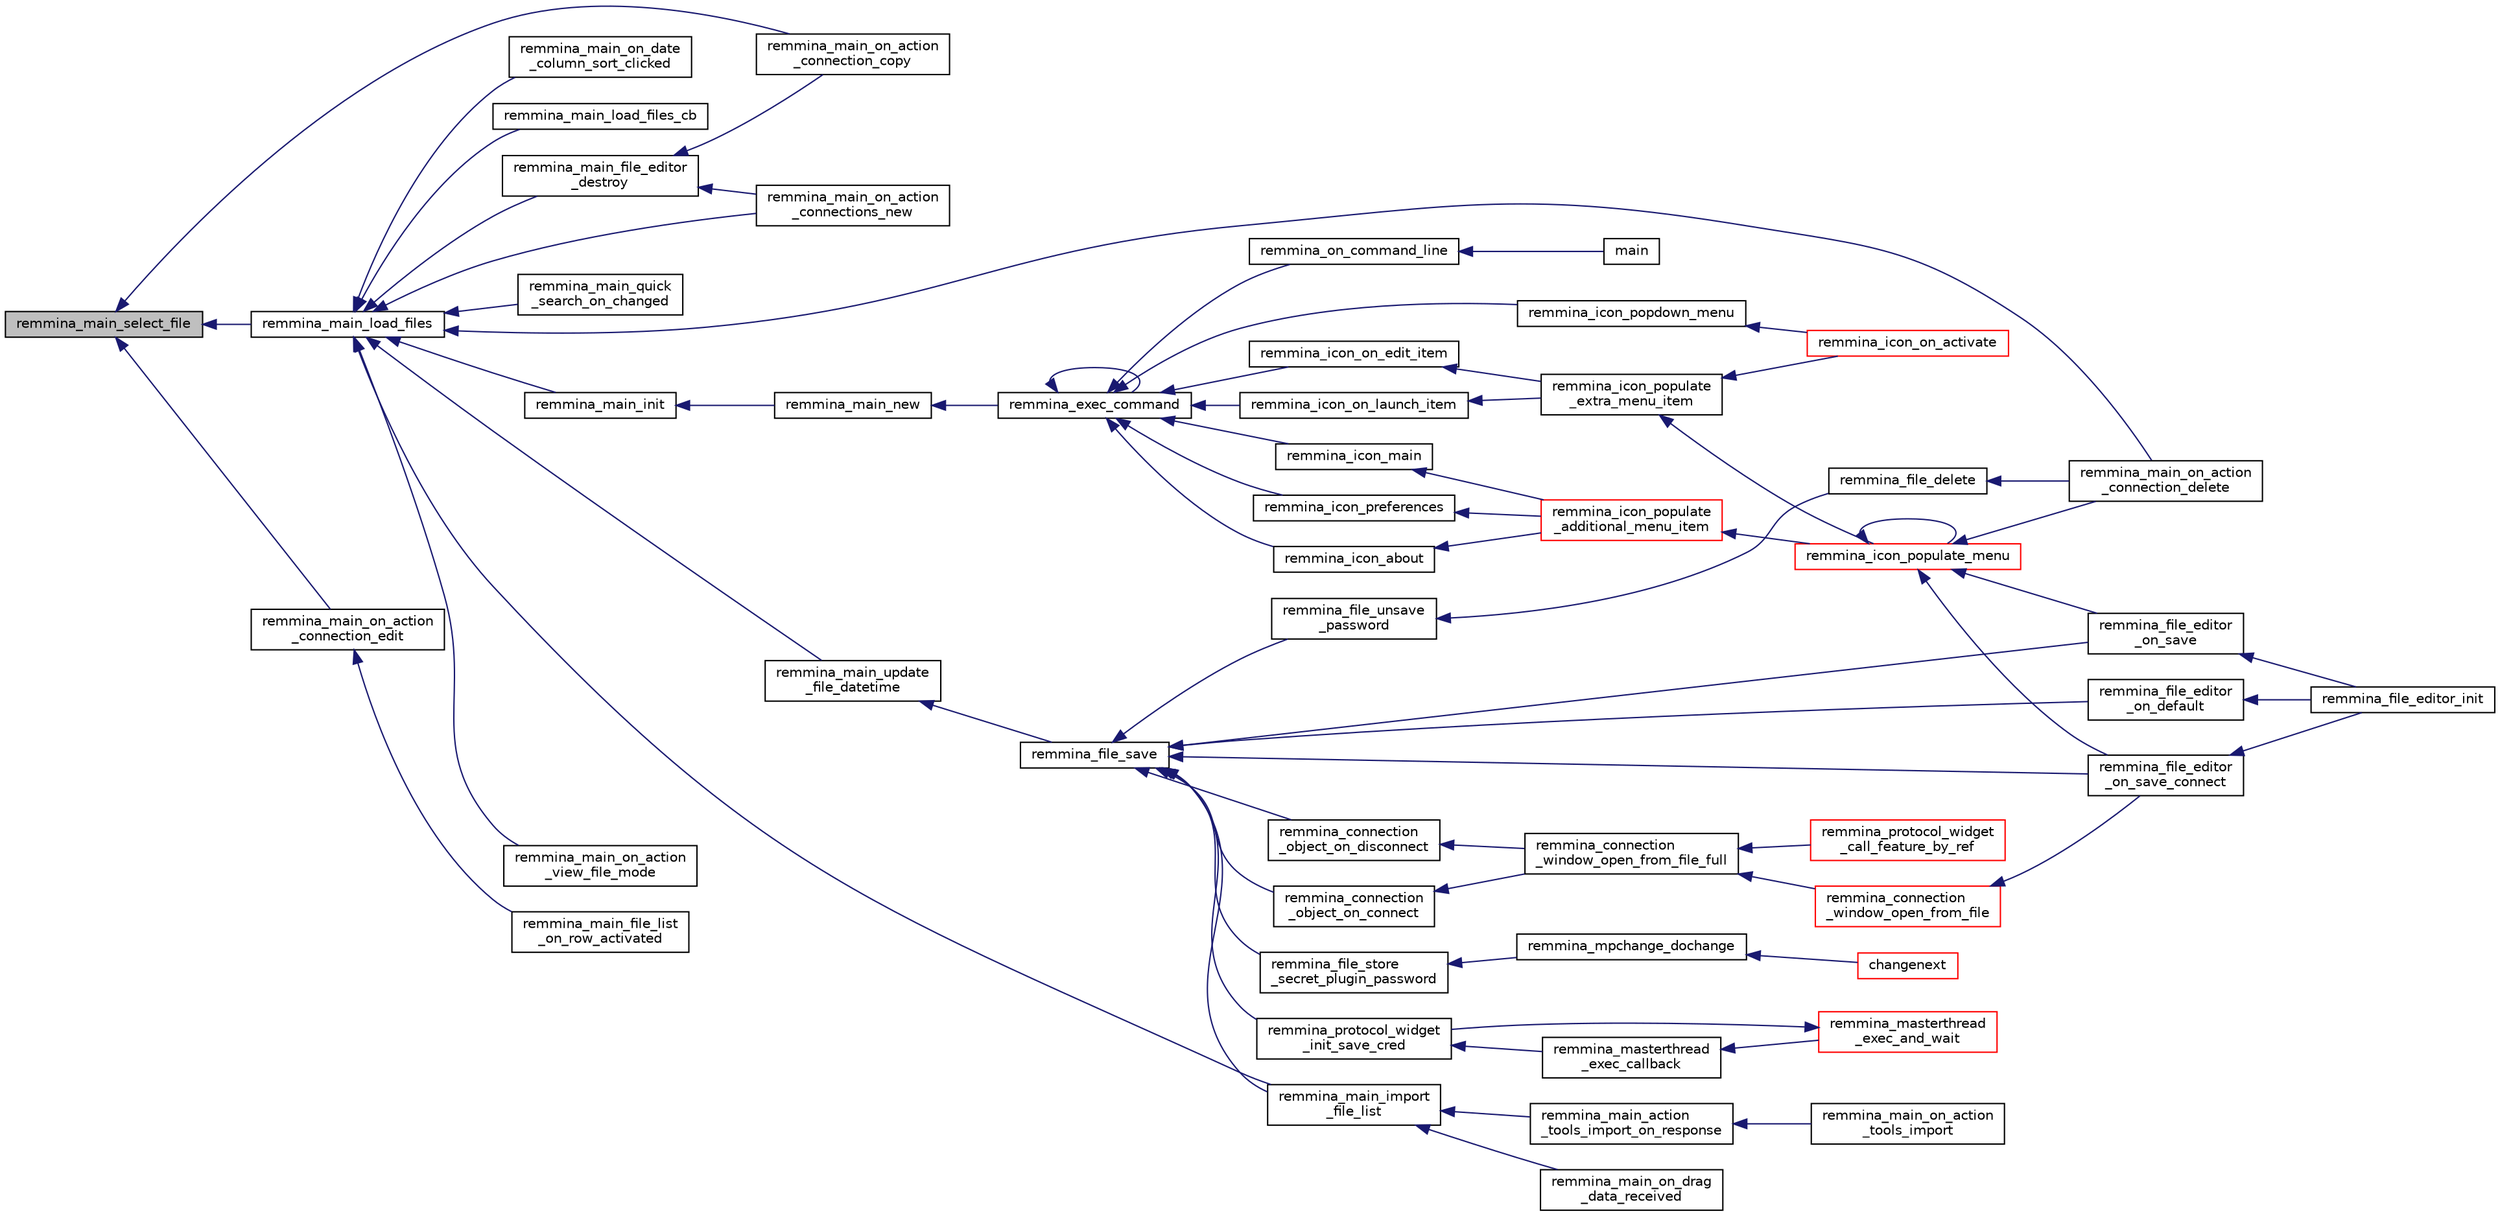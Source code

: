 digraph "remmina_main_select_file"
{
  edge [fontname="Helvetica",fontsize="10",labelfontname="Helvetica",labelfontsize="10"];
  node [fontname="Helvetica",fontsize="10",shape=record];
  rankdir="LR";
  Node6394 [label="remmina_main_select_file",height=0.2,width=0.4,color="black", fillcolor="grey75", style="filled", fontcolor="black"];
  Node6394 -> Node6395 [dir="back",color="midnightblue",fontsize="10",style="solid",fontname="Helvetica"];
  Node6395 [label="remmina_main_load_files",height=0.2,width=0.4,color="black", fillcolor="white", style="filled",URL="$remmina__main_8c.html#a3617295e74fa84edbd41dedc601402a7"];
  Node6395 -> Node6396 [dir="back",color="midnightblue",fontsize="10",style="solid",fontname="Helvetica"];
  Node6396 [label="remmina_main_load_files_cb",height=0.2,width=0.4,color="black", fillcolor="white", style="filled",URL="$remmina__main_8c.html#a2d8aed506a9e65e444507b6eae74bbb0"];
  Node6395 -> Node6397 [dir="back",color="midnightblue",fontsize="10",style="solid",fontname="Helvetica"];
  Node6397 [label="remmina_main_file_editor\l_destroy",height=0.2,width=0.4,color="black", fillcolor="white", style="filled",URL="$remmina__main_8c.html#a6a466d0b07944e619bd9b0e473c8a5bd"];
  Node6397 -> Node6398 [dir="back",color="midnightblue",fontsize="10",style="solid",fontname="Helvetica"];
  Node6398 [label="remmina_main_on_action\l_connections_new",height=0.2,width=0.4,color="black", fillcolor="white", style="filled",URL="$remmina__main_8c.html#a2ca39ab0b22fd98257504ded7eeec618"];
  Node6397 -> Node6399 [dir="back",color="midnightblue",fontsize="10",style="solid",fontname="Helvetica"];
  Node6399 [label="remmina_main_on_action\l_connection_copy",height=0.2,width=0.4,color="black", fillcolor="white", style="filled",URL="$remmina__main_8c.html#a58b83c6d07785319ed55f937b1c734f5"];
  Node6395 -> Node6398 [dir="back",color="midnightblue",fontsize="10",style="solid",fontname="Helvetica"];
  Node6395 -> Node6400 [dir="back",color="midnightblue",fontsize="10",style="solid",fontname="Helvetica"];
  Node6400 [label="remmina_main_on_action\l_connection_delete",height=0.2,width=0.4,color="black", fillcolor="white", style="filled",URL="$remmina__main_8c.html#aa0cd57e00874ae6ca8b0ee83213267da"];
  Node6395 -> Node6401 [dir="back",color="midnightblue",fontsize="10",style="solid",fontname="Helvetica"];
  Node6401 [label="remmina_main_on_action\l_view_file_mode",height=0.2,width=0.4,color="black", fillcolor="white", style="filled",URL="$remmina__main_8c.html#af53a0f0667da4a5198655a69f7a4af3e"];
  Node6395 -> Node6402 [dir="back",color="midnightblue",fontsize="10",style="solid",fontname="Helvetica"];
  Node6402 [label="remmina_main_on_date\l_column_sort_clicked",height=0.2,width=0.4,color="black", fillcolor="white", style="filled",URL="$remmina__main_8c.html#a3d60de4c121cae0c82e60b13873073db"];
  Node6395 -> Node6403 [dir="back",color="midnightblue",fontsize="10",style="solid",fontname="Helvetica"];
  Node6403 [label="remmina_main_import\l_file_list",height=0.2,width=0.4,color="black", fillcolor="white", style="filled",URL="$remmina__main_8c.html#ac767825cb87a34531306cfb587216d20"];
  Node6403 -> Node6404 [dir="back",color="midnightblue",fontsize="10",style="solid",fontname="Helvetica"];
  Node6404 [label="remmina_main_action\l_tools_import_on_response",height=0.2,width=0.4,color="black", fillcolor="white", style="filled",URL="$remmina__main_8c.html#a85aa313453e0ecaa17bcce233973998d"];
  Node6404 -> Node6405 [dir="back",color="midnightblue",fontsize="10",style="solid",fontname="Helvetica"];
  Node6405 [label="remmina_main_on_action\l_tools_import",height=0.2,width=0.4,color="black", fillcolor="white", style="filled",URL="$remmina__main_8c.html#a9e706f753d46c8efdb0b7f2b0539081e"];
  Node6403 -> Node6406 [dir="back",color="midnightblue",fontsize="10",style="solid",fontname="Helvetica"];
  Node6406 [label="remmina_main_on_drag\l_data_received",height=0.2,width=0.4,color="black", fillcolor="white", style="filled",URL="$remmina__main_8c.html#adf073486149762f547504020484bff70"];
  Node6395 -> Node6407 [dir="back",color="midnightblue",fontsize="10",style="solid",fontname="Helvetica"];
  Node6407 [label="remmina_main_quick\l_search_on_changed",height=0.2,width=0.4,color="black", fillcolor="white", style="filled",URL="$remmina__main_8c.html#a1cac4199e40e35bf3fcdb98841615657"];
  Node6395 -> Node6408 [dir="back",color="midnightblue",fontsize="10",style="solid",fontname="Helvetica"];
  Node6408 [label="remmina_main_init",height=0.2,width=0.4,color="black", fillcolor="white", style="filled",URL="$remmina__main_8c.html#afefc1b651e1c546e949dbe6df72b0300"];
  Node6408 -> Node6409 [dir="back",color="midnightblue",fontsize="10",style="solid",fontname="Helvetica"];
  Node6409 [label="remmina_main_new",height=0.2,width=0.4,color="black", fillcolor="white", style="filled",URL="$remmina__main_8h.html#a0c322c3136c4225d5f8d4cee318afce7"];
  Node6409 -> Node6410 [dir="back",color="midnightblue",fontsize="10",style="solid",fontname="Helvetica"];
  Node6410 [label="remmina_exec_command",height=0.2,width=0.4,color="black", fillcolor="white", style="filled",URL="$remmina__exec_8h.html#a424cabdcff647797061e7482049d62a7"];
  Node6410 -> Node6411 [dir="back",color="midnightblue",fontsize="10",style="solid",fontname="Helvetica"];
  Node6411 [label="remmina_on_command_line",height=0.2,width=0.4,color="black", fillcolor="white", style="filled",URL="$remmina_8c.html#aeb286fc5bd52ab5382ab8cb495dc2914"];
  Node6411 -> Node6412 [dir="back",color="midnightblue",fontsize="10",style="solid",fontname="Helvetica"];
  Node6412 [label="main",height=0.2,width=0.4,color="black", fillcolor="white", style="filled",URL="$remmina_8c.html#a0ddf1224851353fc92bfbff6f499fa97"];
  Node6410 -> Node6410 [dir="back",color="midnightblue",fontsize="10",style="solid",fontname="Helvetica"];
  Node6410 -> Node6413 [dir="back",color="midnightblue",fontsize="10",style="solid",fontname="Helvetica"];
  Node6413 [label="remmina_icon_main",height=0.2,width=0.4,color="black", fillcolor="white", style="filled",URL="$remmina__icon_8c.html#a920476110ab6410c8fc8cf734109e497"];
  Node6413 -> Node6414 [dir="back",color="midnightblue",fontsize="10",style="solid",fontname="Helvetica"];
  Node6414 [label="remmina_icon_populate\l_additional_menu_item",height=0.2,width=0.4,color="red", fillcolor="white", style="filled",URL="$remmina__icon_8c.html#a8aaf73ed94cf20dcce1c7be26262cb56"];
  Node6414 -> Node6415 [dir="back",color="midnightblue",fontsize="10",style="solid",fontname="Helvetica"];
  Node6415 [label="remmina_icon_populate_menu",height=0.2,width=0.4,color="red", fillcolor="white", style="filled",URL="$remmina__icon_8h.html#af80ed314f91d653237249d839c7fc3b2"];
  Node6415 -> Node6416 [dir="back",color="midnightblue",fontsize="10",style="solid",fontname="Helvetica"];
  Node6416 [label="remmina_file_editor\l_on_save",height=0.2,width=0.4,color="black", fillcolor="white", style="filled",URL="$remmina__file__editor_8c.html#ac2a5cf9cdcf640986e245eb04be9c4ad"];
  Node6416 -> Node6417 [dir="back",color="midnightblue",fontsize="10",style="solid",fontname="Helvetica"];
  Node6417 [label="remmina_file_editor_init",height=0.2,width=0.4,color="black", fillcolor="white", style="filled",URL="$remmina__file__editor_8c.html#a9afd8d41c66f547320930eb331f3124d"];
  Node6415 -> Node6418 [dir="back",color="midnightblue",fontsize="10",style="solid",fontname="Helvetica"];
  Node6418 [label="remmina_file_editor\l_on_save_connect",height=0.2,width=0.4,color="black", fillcolor="white", style="filled",URL="$remmina__file__editor_8c.html#a57224f3f69f04f398de563b71be6b18e"];
  Node6418 -> Node6417 [dir="back",color="midnightblue",fontsize="10",style="solid",fontname="Helvetica"];
  Node6415 -> Node6415 [dir="back",color="midnightblue",fontsize="10",style="solid",fontname="Helvetica"];
  Node6415 -> Node6400 [dir="back",color="midnightblue",fontsize="10",style="solid",fontname="Helvetica"];
  Node6410 -> Node6423 [dir="back",color="midnightblue",fontsize="10",style="solid",fontname="Helvetica"];
  Node6423 [label="remmina_icon_preferences",height=0.2,width=0.4,color="black", fillcolor="white", style="filled",URL="$remmina__icon_8c.html#ad3b0e3d12e4854eae05b1afea19da404"];
  Node6423 -> Node6414 [dir="back",color="midnightblue",fontsize="10",style="solid",fontname="Helvetica"];
  Node6410 -> Node6424 [dir="back",color="midnightblue",fontsize="10",style="solid",fontname="Helvetica"];
  Node6424 [label="remmina_icon_about",height=0.2,width=0.4,color="black", fillcolor="white", style="filled",URL="$remmina__icon_8c.html#a5cdf1958ef01e49889bcee2e90e2cf71"];
  Node6424 -> Node6414 [dir="back",color="midnightblue",fontsize="10",style="solid",fontname="Helvetica"];
  Node6410 -> Node6425 [dir="back",color="midnightblue",fontsize="10",style="solid",fontname="Helvetica"];
  Node6425 [label="remmina_icon_on_launch_item",height=0.2,width=0.4,color="black", fillcolor="white", style="filled",URL="$remmina__icon_8c.html#ad1699688680e12abcfd5c74dd2f76d83"];
  Node6425 -> Node6426 [dir="back",color="midnightblue",fontsize="10",style="solid",fontname="Helvetica"];
  Node6426 [label="remmina_icon_populate\l_extra_menu_item",height=0.2,width=0.4,color="black", fillcolor="white", style="filled",URL="$remmina__icon_8c.html#a2847311861df3a2f1c8bbcd35cf3fd6f"];
  Node6426 -> Node6415 [dir="back",color="midnightblue",fontsize="10",style="solid",fontname="Helvetica"];
  Node6426 -> Node6427 [dir="back",color="midnightblue",fontsize="10",style="solid",fontname="Helvetica"];
  Node6427 [label="remmina_icon_on_activate",height=0.2,width=0.4,color="red", fillcolor="white", style="filled",URL="$remmina__icon_8c.html#af175fef31eb95974094088235b3a2b1d"];
  Node6410 -> Node6428 [dir="back",color="midnightblue",fontsize="10",style="solid",fontname="Helvetica"];
  Node6428 [label="remmina_icon_on_edit_item",height=0.2,width=0.4,color="black", fillcolor="white", style="filled",URL="$remmina__icon_8c.html#af8708120906a8dc41a7998ebf9ecd129"];
  Node6428 -> Node6426 [dir="back",color="midnightblue",fontsize="10",style="solid",fontname="Helvetica"];
  Node6410 -> Node6429 [dir="back",color="midnightblue",fontsize="10",style="solid",fontname="Helvetica"];
  Node6429 [label="remmina_icon_popdown_menu",height=0.2,width=0.4,color="black", fillcolor="white", style="filled",URL="$remmina__icon_8c.html#a444be76e3c3a065279c5f9abc7fae833"];
  Node6429 -> Node6427 [dir="back",color="midnightblue",fontsize="10",style="solid",fontname="Helvetica"];
  Node6395 -> Node6430 [dir="back",color="midnightblue",fontsize="10",style="solid",fontname="Helvetica"];
  Node6430 [label="remmina_main_update\l_file_datetime",height=0.2,width=0.4,color="black", fillcolor="white", style="filled",URL="$remmina__main_8h.html#a5ae0372dafe41f96a09097c07d1b270a"];
  Node6430 -> Node6431 [dir="back",color="midnightblue",fontsize="10",style="solid",fontname="Helvetica"];
  Node6431 [label="remmina_file_save",height=0.2,width=0.4,color="black", fillcolor="white", style="filled",URL="$remmina__file_8h.html#a8c893a5deec9bc446bd89cc9973416c7"];
  Node6431 -> Node6432 [dir="back",color="midnightblue",fontsize="10",style="solid",fontname="Helvetica"];
  Node6432 [label="remmina_connection\l_object_on_connect",height=0.2,width=0.4,color="black", fillcolor="white", style="filled",URL="$remmina__connection__window_8c.html#a0ad685a873ecef95ec13caba17e0c22e"];
  Node6432 -> Node6433 [dir="back",color="midnightblue",fontsize="10",style="solid",fontname="Helvetica"];
  Node6433 [label="remmina_connection\l_window_open_from_file_full",height=0.2,width=0.4,color="black", fillcolor="white", style="filled",URL="$remmina__connection__window_8h.html#adbf2b670ca3bae96a99cb0b36021a961"];
  Node6433 -> Node6434 [dir="back",color="midnightblue",fontsize="10",style="solid",fontname="Helvetica"];
  Node6434 [label="remmina_connection\l_window_open_from_file",height=0.2,width=0.4,color="red", fillcolor="white", style="filled",URL="$remmina__connection__window_8h.html#a1c7f722a89609523cc4de079cc82f23c"];
  Node6434 -> Node6418 [dir="back",color="midnightblue",fontsize="10",style="solid",fontname="Helvetica"];
  Node6433 -> Node6441 [dir="back",color="midnightblue",fontsize="10",style="solid",fontname="Helvetica"];
  Node6441 [label="remmina_protocol_widget\l_call_feature_by_ref",height=0.2,width=0.4,color="red", fillcolor="white", style="filled",URL="$remmina__protocol__widget_8h.html#a605b69a9aa4393024369cc5070488692"];
  Node6431 -> Node6470 [dir="back",color="midnightblue",fontsize="10",style="solid",fontname="Helvetica"];
  Node6470 [label="remmina_connection\l_object_on_disconnect",height=0.2,width=0.4,color="black", fillcolor="white", style="filled",URL="$remmina__connection__window_8c.html#ad6ea67e2303625444fb4936a114e82df"];
  Node6470 -> Node6433 [dir="back",color="midnightblue",fontsize="10",style="solid",fontname="Helvetica"];
  Node6431 -> Node6471 [dir="back",color="midnightblue",fontsize="10",style="solid",fontname="Helvetica"];
  Node6471 [label="remmina_file_store\l_secret_plugin_password",height=0.2,width=0.4,color="black", fillcolor="white", style="filled",URL="$remmina__file_8h.html#a3be28ff7f5a9b44dc47f92b883a85ac5"];
  Node6471 -> Node6472 [dir="back",color="midnightblue",fontsize="10",style="solid",fontname="Helvetica"];
  Node6472 [label="remmina_mpchange_dochange",height=0.2,width=0.4,color="black", fillcolor="white", style="filled",URL="$remmina__mpchange_8c.html#a24d0569c79b289b5812c5c3019e5f4dd"];
  Node6472 -> Node6473 [dir="back",color="midnightblue",fontsize="10",style="solid",fontname="Helvetica"];
  Node6473 [label="changenext",height=0.2,width=0.4,color="red", fillcolor="white", style="filled",URL="$remmina__mpchange_8c.html#abea63e74b83d3545308d05dfe88e2839"];
  Node6431 -> Node6478 [dir="back",color="midnightblue",fontsize="10",style="solid",fontname="Helvetica"];
  Node6478 [label="remmina_file_unsave\l_password",height=0.2,width=0.4,color="black", fillcolor="white", style="filled",URL="$remmina__file_8h.html#a6a79eb0cd9dc195cc5bd1904e2e1e26c"];
  Node6478 -> Node6479 [dir="back",color="midnightblue",fontsize="10",style="solid",fontname="Helvetica"];
  Node6479 [label="remmina_file_delete",height=0.2,width=0.4,color="black", fillcolor="white", style="filled",URL="$remmina__file_8h.html#a55f66f2bb81bf427d6837e1adb7fe1d4"];
  Node6479 -> Node6400 [dir="back",color="midnightblue",fontsize="10",style="solid",fontname="Helvetica"];
  Node6431 -> Node6480 [dir="back",color="midnightblue",fontsize="10",style="solid",fontname="Helvetica"];
  Node6480 [label="remmina_file_editor\l_on_default",height=0.2,width=0.4,color="black", fillcolor="white", style="filled",URL="$remmina__file__editor_8c.html#afcc5ee6fcd22686b716fbe595cb210a6"];
  Node6480 -> Node6417 [dir="back",color="midnightblue",fontsize="10",style="solid",fontname="Helvetica"];
  Node6431 -> Node6416 [dir="back",color="midnightblue",fontsize="10",style="solid",fontname="Helvetica"];
  Node6431 -> Node6418 [dir="back",color="midnightblue",fontsize="10",style="solid",fontname="Helvetica"];
  Node6431 -> Node6403 [dir="back",color="midnightblue",fontsize="10",style="solid",fontname="Helvetica"];
  Node6431 -> Node6481 [dir="back",color="midnightblue",fontsize="10",style="solid",fontname="Helvetica"];
  Node6481 [label="remmina_protocol_widget\l_init_save_cred",height=0.2,width=0.4,color="black", fillcolor="white", style="filled",URL="$remmina__protocol__widget_8h.html#a7ac09ee83afa8a1a60cadf56b0ec83a6"];
  Node6481 -> Node6482 [dir="back",color="midnightblue",fontsize="10",style="solid",fontname="Helvetica"];
  Node6482 [label="remmina_masterthread\l_exec_callback",height=0.2,width=0.4,color="black", fillcolor="white", style="filled",URL="$remmina__masterthread__exec_8c.html#ae5c4d736f1856249c255430e010a179f"];
  Node6482 -> Node6483 [dir="back",color="midnightblue",fontsize="10",style="solid",fontname="Helvetica"];
  Node6483 [label="remmina_masterthread\l_exec_and_wait",height=0.2,width=0.4,color="red", fillcolor="white", style="filled",URL="$remmina__masterthread__exec_8h.html#a14628c2470cac50e87916a70ea05c97d"];
  Node6483 -> Node6481 [dir="back",color="midnightblue",fontsize="10",style="solid",fontname="Helvetica"];
  Node6394 -> Node6399 [dir="back",color="midnightblue",fontsize="10",style="solid",fontname="Helvetica"];
  Node6394 -> Node6529 [dir="back",color="midnightblue",fontsize="10",style="solid",fontname="Helvetica"];
  Node6529 [label="remmina_main_on_action\l_connection_edit",height=0.2,width=0.4,color="black", fillcolor="white", style="filled",URL="$remmina__main_8c.html#a098e73f3f8fe35a57d49222339ae1502"];
  Node6529 -> Node6437 [dir="back",color="midnightblue",fontsize="10",style="solid",fontname="Helvetica"];
  Node6437 [label="remmina_main_file_list\l_on_row_activated",height=0.2,width=0.4,color="black", fillcolor="white", style="filled",URL="$remmina__main_8c.html#aba1a89a2400c5cc8373c6bd34602ac10"];
}
